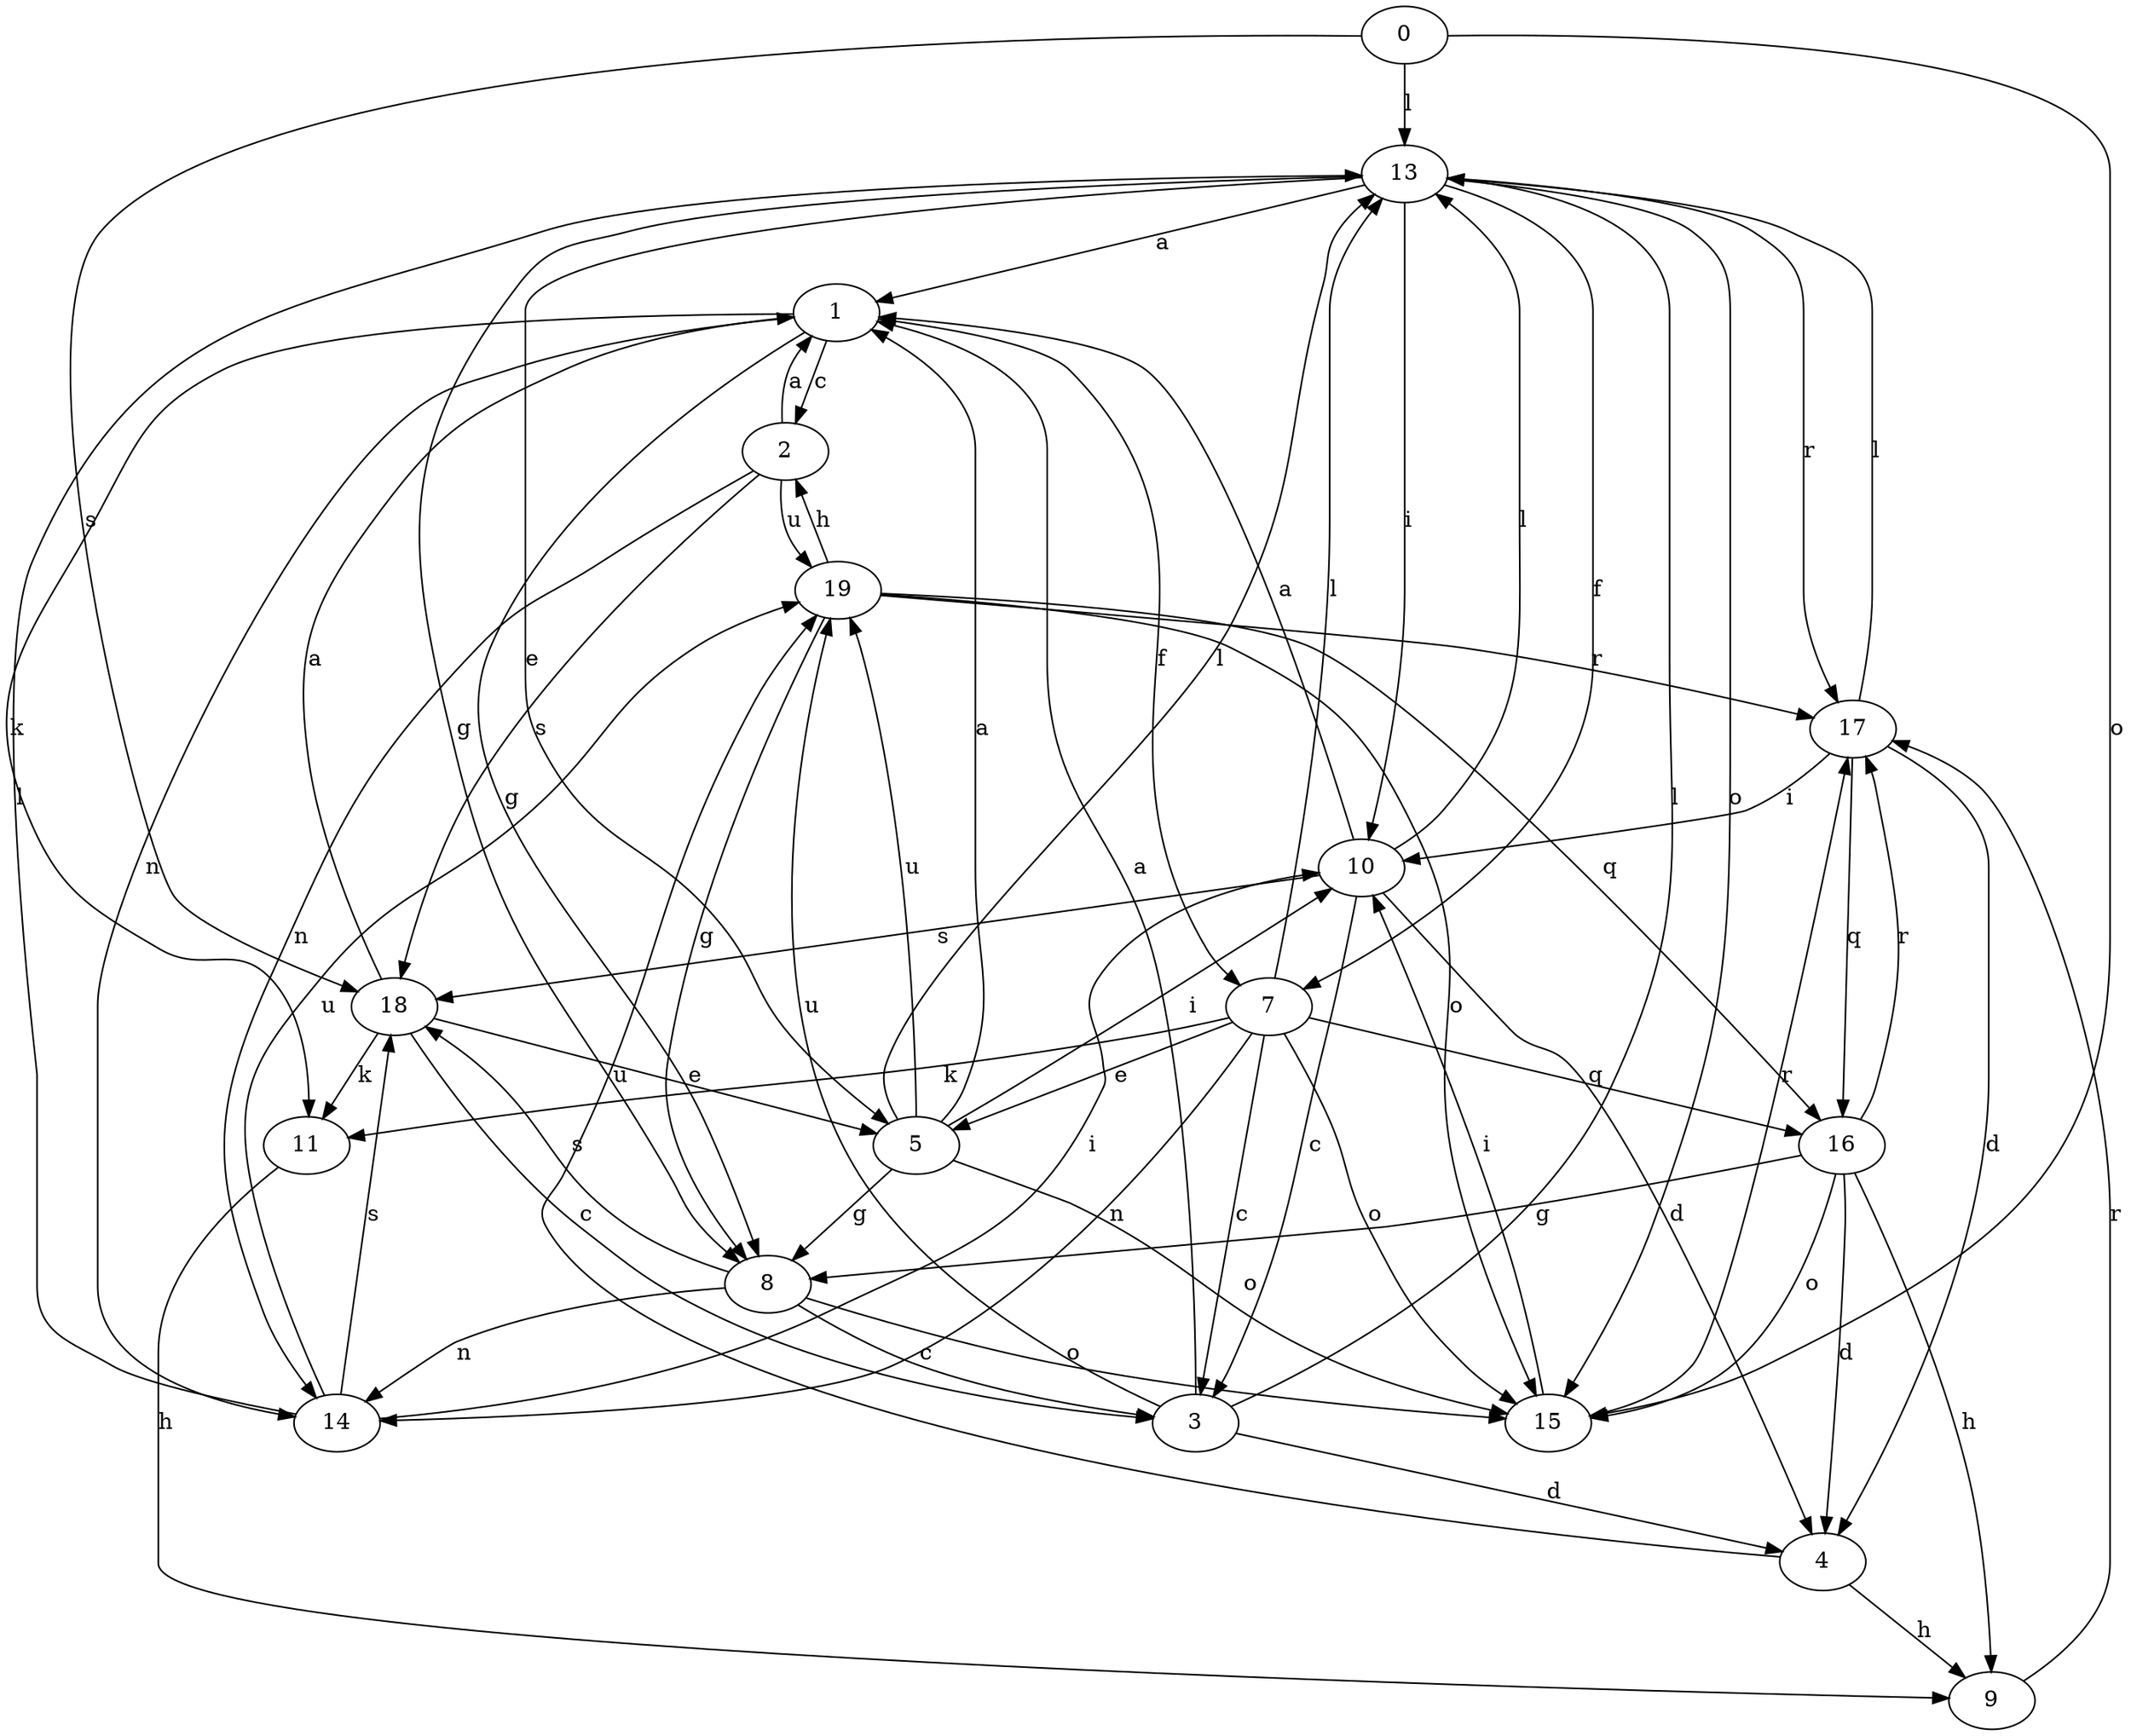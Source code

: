 strict digraph  {
0;
1;
2;
3;
4;
5;
7;
8;
9;
10;
11;
13;
14;
15;
16;
17;
18;
19;
0 -> 13  [label=l];
0 -> 15  [label=o];
0 -> 18  [label=s];
1 -> 2  [label=c];
1 -> 7  [label=f];
1 -> 8  [label=g];
1 -> 11  [label=k];
1 -> 14  [label=n];
2 -> 1  [label=a];
2 -> 14  [label=n];
2 -> 18  [label=s];
2 -> 19  [label=u];
3 -> 1  [label=a];
3 -> 4  [label=d];
3 -> 13  [label=l];
3 -> 19  [label=u];
4 -> 9  [label=h];
4 -> 19  [label=u];
5 -> 1  [label=a];
5 -> 8  [label=g];
5 -> 10  [label=i];
5 -> 13  [label=l];
5 -> 15  [label=o];
5 -> 19  [label=u];
7 -> 3  [label=c];
7 -> 5  [label=e];
7 -> 11  [label=k];
7 -> 13  [label=l];
7 -> 14  [label=n];
7 -> 15  [label=o];
7 -> 16  [label=q];
8 -> 3  [label=c];
8 -> 14  [label=n];
8 -> 15  [label=o];
8 -> 18  [label=s];
9 -> 17  [label=r];
10 -> 1  [label=a];
10 -> 3  [label=c];
10 -> 4  [label=d];
10 -> 13  [label=l];
10 -> 18  [label=s];
11 -> 9  [label=h];
13 -> 1  [label=a];
13 -> 5  [label=e];
13 -> 7  [label=f];
13 -> 8  [label=g];
13 -> 10  [label=i];
13 -> 15  [label=o];
13 -> 17  [label=r];
14 -> 10  [label=i];
14 -> 13  [label=l];
14 -> 18  [label=s];
14 -> 19  [label=u];
15 -> 10  [label=i];
15 -> 17  [label=r];
16 -> 4  [label=d];
16 -> 8  [label=g];
16 -> 9  [label=h];
16 -> 15  [label=o];
16 -> 17  [label=r];
17 -> 4  [label=d];
17 -> 10  [label=i];
17 -> 13  [label=l];
17 -> 16  [label=q];
18 -> 1  [label=a];
18 -> 3  [label=c];
18 -> 5  [label=e];
18 -> 11  [label=k];
19 -> 8  [label=g];
19 -> 15  [label=o];
19 -> 16  [label=q];
19 -> 17  [label=r];
19 -> 2  [label=h];
}
